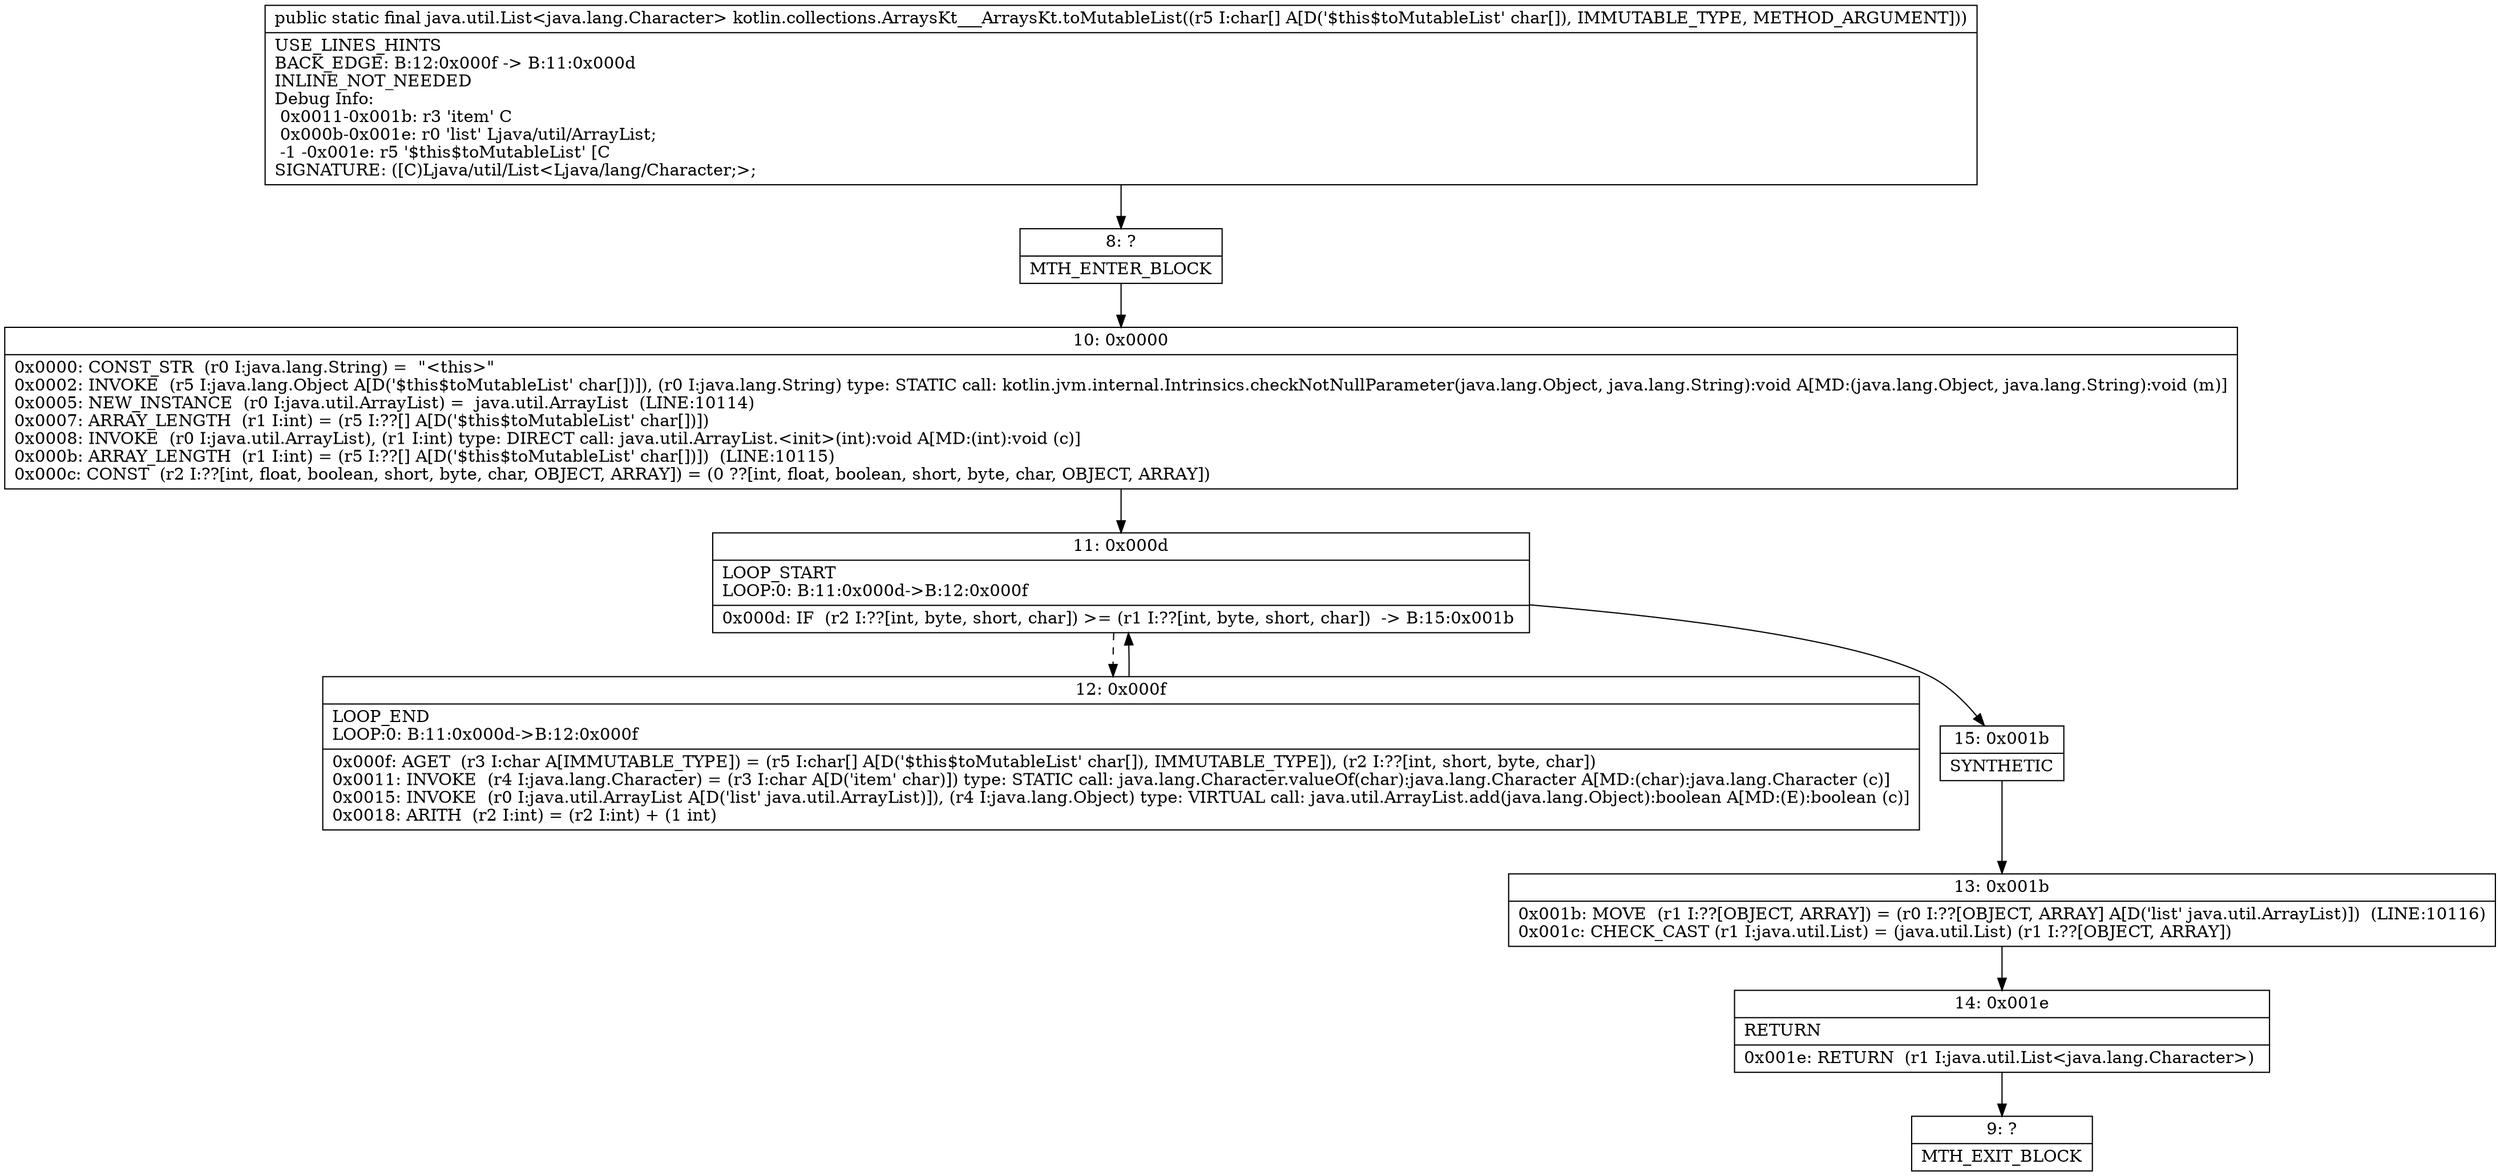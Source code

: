 digraph "CFG forkotlin.collections.ArraysKt___ArraysKt.toMutableList([C)Ljava\/util\/List;" {
Node_8 [shape=record,label="{8\:\ ?|MTH_ENTER_BLOCK\l}"];
Node_10 [shape=record,label="{10\:\ 0x0000|0x0000: CONST_STR  (r0 I:java.lang.String) =  \"\<this\>\" \l0x0002: INVOKE  (r5 I:java.lang.Object A[D('$this$toMutableList' char[])]), (r0 I:java.lang.String) type: STATIC call: kotlin.jvm.internal.Intrinsics.checkNotNullParameter(java.lang.Object, java.lang.String):void A[MD:(java.lang.Object, java.lang.String):void (m)]\l0x0005: NEW_INSTANCE  (r0 I:java.util.ArrayList) =  java.util.ArrayList  (LINE:10114)\l0x0007: ARRAY_LENGTH  (r1 I:int) = (r5 I:??[] A[D('$this$toMutableList' char[])]) \l0x0008: INVOKE  (r0 I:java.util.ArrayList), (r1 I:int) type: DIRECT call: java.util.ArrayList.\<init\>(int):void A[MD:(int):void (c)]\l0x000b: ARRAY_LENGTH  (r1 I:int) = (r5 I:??[] A[D('$this$toMutableList' char[])])  (LINE:10115)\l0x000c: CONST  (r2 I:??[int, float, boolean, short, byte, char, OBJECT, ARRAY]) = (0 ??[int, float, boolean, short, byte, char, OBJECT, ARRAY]) \l}"];
Node_11 [shape=record,label="{11\:\ 0x000d|LOOP_START\lLOOP:0: B:11:0x000d\-\>B:12:0x000f\l|0x000d: IF  (r2 I:??[int, byte, short, char]) \>= (r1 I:??[int, byte, short, char])  \-\> B:15:0x001b \l}"];
Node_12 [shape=record,label="{12\:\ 0x000f|LOOP_END\lLOOP:0: B:11:0x000d\-\>B:12:0x000f\l|0x000f: AGET  (r3 I:char A[IMMUTABLE_TYPE]) = (r5 I:char[] A[D('$this$toMutableList' char[]), IMMUTABLE_TYPE]), (r2 I:??[int, short, byte, char]) \l0x0011: INVOKE  (r4 I:java.lang.Character) = (r3 I:char A[D('item' char)]) type: STATIC call: java.lang.Character.valueOf(char):java.lang.Character A[MD:(char):java.lang.Character (c)]\l0x0015: INVOKE  (r0 I:java.util.ArrayList A[D('list' java.util.ArrayList)]), (r4 I:java.lang.Object) type: VIRTUAL call: java.util.ArrayList.add(java.lang.Object):boolean A[MD:(E):boolean (c)]\l0x0018: ARITH  (r2 I:int) = (r2 I:int) + (1 int) \l}"];
Node_15 [shape=record,label="{15\:\ 0x001b|SYNTHETIC\l}"];
Node_13 [shape=record,label="{13\:\ 0x001b|0x001b: MOVE  (r1 I:??[OBJECT, ARRAY]) = (r0 I:??[OBJECT, ARRAY] A[D('list' java.util.ArrayList)])  (LINE:10116)\l0x001c: CHECK_CAST (r1 I:java.util.List) = (java.util.List) (r1 I:??[OBJECT, ARRAY]) \l}"];
Node_14 [shape=record,label="{14\:\ 0x001e|RETURN\l|0x001e: RETURN  (r1 I:java.util.List\<java.lang.Character\>) \l}"];
Node_9 [shape=record,label="{9\:\ ?|MTH_EXIT_BLOCK\l}"];
MethodNode[shape=record,label="{public static final java.util.List\<java.lang.Character\> kotlin.collections.ArraysKt___ArraysKt.toMutableList((r5 I:char[] A[D('$this$toMutableList' char[]), IMMUTABLE_TYPE, METHOD_ARGUMENT]))  | USE_LINES_HINTS\lBACK_EDGE: B:12:0x000f \-\> B:11:0x000d\lINLINE_NOT_NEEDED\lDebug Info:\l  0x0011\-0x001b: r3 'item' C\l  0x000b\-0x001e: r0 'list' Ljava\/util\/ArrayList;\l  \-1 \-0x001e: r5 '$this$toMutableList' [C\lSIGNATURE: ([C)Ljava\/util\/List\<Ljava\/lang\/Character;\>;\l}"];
MethodNode -> Node_8;Node_8 -> Node_10;
Node_10 -> Node_11;
Node_11 -> Node_12[style=dashed];
Node_11 -> Node_15;
Node_12 -> Node_11;
Node_15 -> Node_13;
Node_13 -> Node_14;
Node_14 -> Node_9;
}

